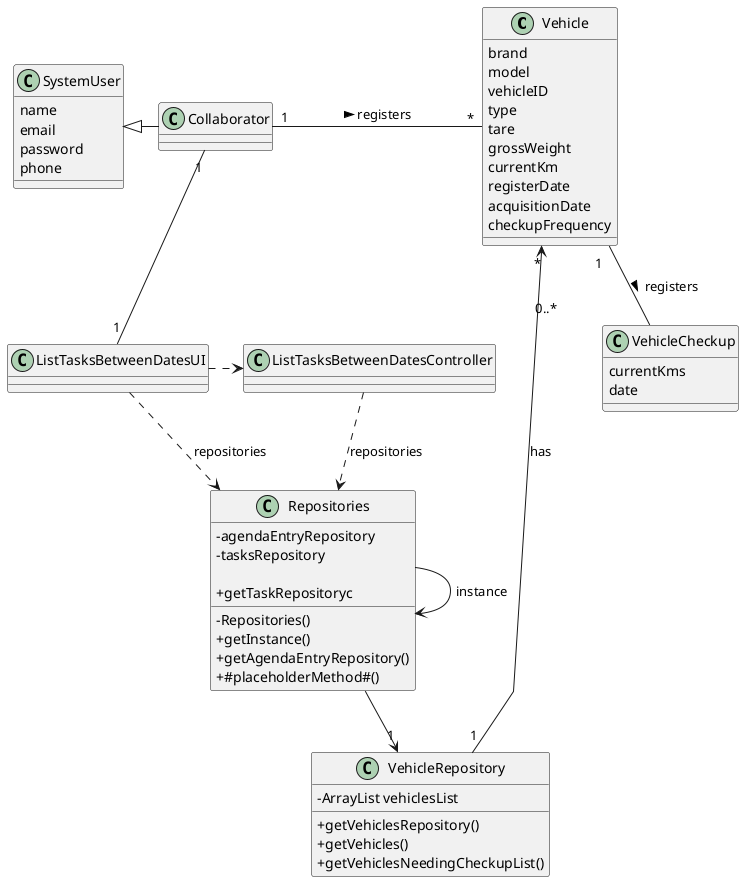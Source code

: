 @startuml
skinparam classAttributeIconSize 0
'skinparam monochrome true
skinparam packageStyle rectangle
skinparam shadowing false
skinparam linetype polyline
'skinparam linetype orto
skinparam classAttributeIconSize 0

class Vehicle {
        brand
        model
        vehicleID
        type
        tare
        grossWeight
        currentKm
        registerDate
        acquisitionDate
        checkupFrequency

}

class VehicleCheckup {
    currentKms
    date

}


class SystemUser {
    name
    email
    password
    phone
}

class VehicleRepository {
    - ArrayList vehiclesList
    + getVehiclesRepository()
    + getVehicles()
    + getVehiclesNeedingCheckupList()
}


class Repositories {
    - agendaEntryRepository
    - tasksRepository

    - Repositories()
    + getInstance()
    + getAgendaEntryRepository()
    + getTaskRepositoryc
    + #placeholderMethod#()
}




ListTasksBetweenDatesUI .> ListTasksBetweenDatesController


Repositories -->"1" VehicleRepository
Repositories -> Repositories : instance
ListTasksBetweenDatesUI ..> Repositories : repositories
Vehicle "*" <-- "1" VehicleRepository : has


Collaborator "1" - "*" Vehicle : registers >
Vehicle "1   " -- "0..*                        " VehicleCheckup : registers >
SystemUser <|- Collaborator
Collaborator "1" -- "1" ListTasksBetweenDatesUI
ListTasksBetweenDatesController ..> Repositories : repositories
@enduml
